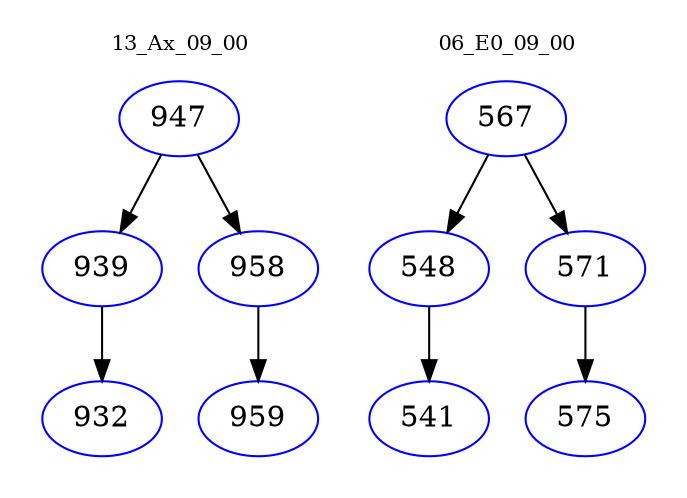 digraph{
subgraph cluster_0 {
color = white
label = "13_Ax_09_00";
fontsize=10;
T0_947 [label="947", color="blue"]
T0_947 -> T0_939 [color="black"]
T0_939 [label="939", color="blue"]
T0_939 -> T0_932 [color="black"]
T0_932 [label="932", color="blue"]
T0_947 -> T0_958 [color="black"]
T0_958 [label="958", color="blue"]
T0_958 -> T0_959 [color="black"]
T0_959 [label="959", color="blue"]
}
subgraph cluster_1 {
color = white
label = "06_E0_09_00";
fontsize=10;
T1_567 [label="567", color="blue"]
T1_567 -> T1_548 [color="black"]
T1_548 [label="548", color="blue"]
T1_548 -> T1_541 [color="black"]
T1_541 [label="541", color="blue"]
T1_567 -> T1_571 [color="black"]
T1_571 [label="571", color="blue"]
T1_571 -> T1_575 [color="black"]
T1_575 [label="575", color="blue"]
}
}
